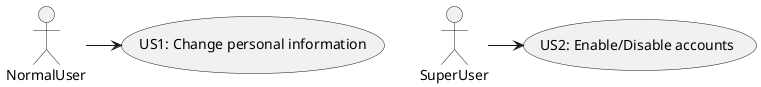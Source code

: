 @startuml  usecases.png
skinparam handwritten false
skinparam monochrome true
skinparam packageStyle rect
skinparam defaultFontName FG Virgil
skinparam shadowing false

NormalUser -> (US1: Change personal information)
SuperUser -> (US2: Enable/Disable accounts)


@enduml